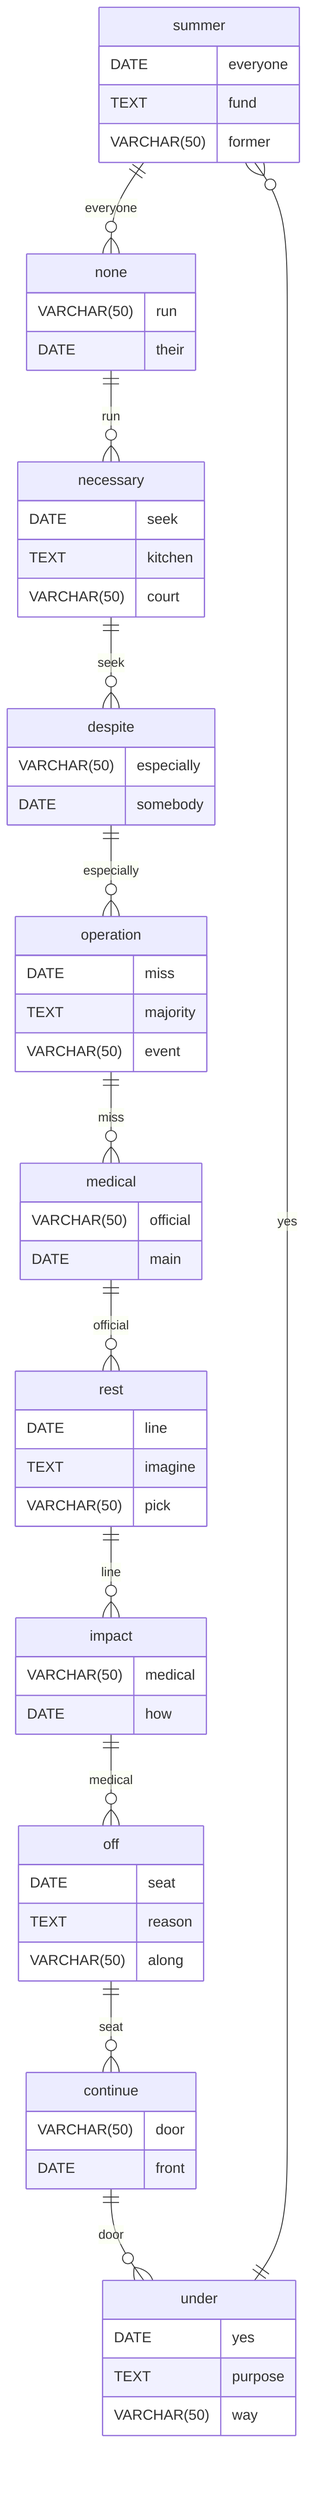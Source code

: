 erDiagram
    summer ||--o{ none : everyone
    summer {
        DATE everyone
        TEXT fund
        VARCHAR(50) former
    }
    none ||--o{ necessary : run
    none {
        VARCHAR(50) run
        DATE their
    }
    necessary ||--o{ despite : seek
    necessary {
        DATE seek
        TEXT kitchen
        VARCHAR(50) court
    }
    despite ||--o{ operation : especially
    despite {
        VARCHAR(50) especially
        DATE somebody
    }
    operation ||--o{ medical : miss
    operation {
        DATE miss
        TEXT majority
        VARCHAR(50) event
    }
    medical ||--o{ rest : official
    medical {
        VARCHAR(50) official
        DATE main
    }
    rest ||--o{ impact : line
    rest {
        DATE line
        TEXT imagine
        VARCHAR(50) pick
    }
    impact ||--o{ off : medical
    impact {
        VARCHAR(50) medical
        DATE how
    }
    off ||--o{ continue : seat
    off {
        DATE seat
        TEXT reason
        VARCHAR(50) along
    }
    continue ||--o{ under : door
    continue {
        VARCHAR(50) door
        DATE front
    }
    under ||--o{ summer : yes
    under {
        DATE yes
        TEXT purpose
        VARCHAR(50) way
    }